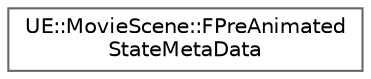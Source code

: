 digraph "Graphical Class Hierarchy"
{
 // INTERACTIVE_SVG=YES
 // LATEX_PDF_SIZE
  bgcolor="transparent";
  edge [fontname=Helvetica,fontsize=10,labelfontname=Helvetica,labelfontsize=10];
  node [fontname=Helvetica,fontsize=10,shape=box,height=0.2,width=0.4];
  rankdir="LR";
  Node0 [id="Node000000",label="UE::MovieScene::FPreAnimated\lStateMetaData",height=0.2,width=0.4,color="grey40", fillcolor="white", style="filled",URL="$db/db2/structUE_1_1MovieScene_1_1FPreAnimatedStateMetaData.html",tooltip="Meta-data pertaining to a specific animating source (could be a FMovieSceneEntityID,..."];
}
